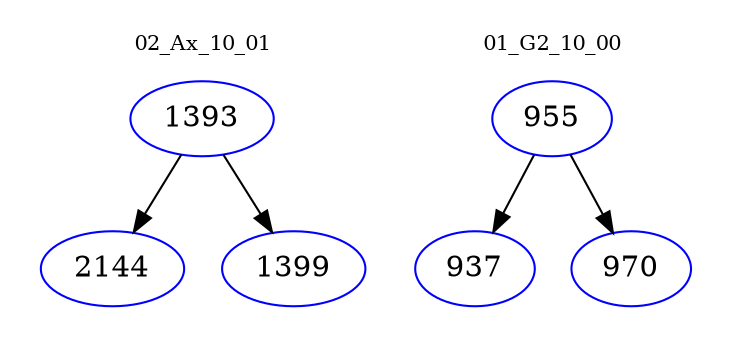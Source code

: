 digraph{
subgraph cluster_0 {
color = white
label = "02_Ax_10_01";
fontsize=10;
T0_1393 [label="1393", color="blue"]
T0_1393 -> T0_2144 [color="black"]
T0_2144 [label="2144", color="blue"]
T0_1393 -> T0_1399 [color="black"]
T0_1399 [label="1399", color="blue"]
}
subgraph cluster_1 {
color = white
label = "01_G2_10_00";
fontsize=10;
T1_955 [label="955", color="blue"]
T1_955 -> T1_937 [color="black"]
T1_937 [label="937", color="blue"]
T1_955 -> T1_970 [color="black"]
T1_970 [label="970", color="blue"]
}
}
